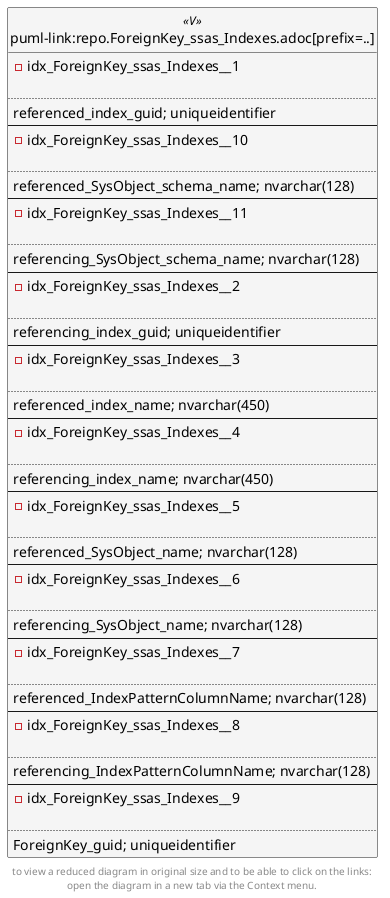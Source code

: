 @startuml
left to right direction
'top to bottom direction
hide circle
'avoide "." issues:
set namespaceSeparator none


skinparam class {
  BackgroundColor White
  BackgroundColor<<FN>> Yellow
  BackgroundColor<<FS>> Yellow
  BackgroundColor<<FT>> LightGray
  BackgroundColor<<IF>> Yellow
  BackgroundColor<<IS>> Yellow
  BackgroundColor<<P>> Aqua
  BackgroundColor<<PC>> Aqua
  BackgroundColor<<SN>> Yellow
  BackgroundColor<<SO>> SlateBlue
  BackgroundColor<<TF>> LightGray
  BackgroundColor<<TR>> Tomato
  BackgroundColor<<U>> White
  BackgroundColor<<V>> WhiteSmoke
  BackgroundColor<<X>> Aqua
}


entity "puml-link:repo.ForeignKey_ssas_Indexes.adoc[prefix=..]" as repo.ForeignKey_ssas_Indexes << V >> {
- idx_ForeignKey_ssas_Indexes__1

..
referenced_index_guid; uniqueidentifier
--
- idx_ForeignKey_ssas_Indexes__10

..
referenced_SysObject_schema_name; nvarchar(128)
--
- idx_ForeignKey_ssas_Indexes__11

..
referencing_SysObject_schema_name; nvarchar(128)
--
- idx_ForeignKey_ssas_Indexes__2

..
referencing_index_guid; uniqueidentifier
--
- idx_ForeignKey_ssas_Indexes__3

..
referenced_index_name; nvarchar(450)
--
- idx_ForeignKey_ssas_Indexes__4

..
referencing_index_name; nvarchar(450)
--
- idx_ForeignKey_ssas_Indexes__5

..
referenced_SysObject_name; nvarchar(128)
--
- idx_ForeignKey_ssas_Indexes__6

..
referencing_SysObject_name; nvarchar(128)
--
- idx_ForeignKey_ssas_Indexes__7

..
referenced_IndexPatternColumnName; nvarchar(128)
--
- idx_ForeignKey_ssas_Indexes__8

..
referencing_IndexPatternColumnName; nvarchar(128)
--
- idx_ForeignKey_ssas_Indexes__9

..
ForeignKey_guid; uniqueidentifier
}


footer
to view a reduced diagram in original size and to be able to click on the links:
open the diagram in a new tab via the Context menu.
end footer

@enduml

